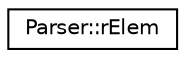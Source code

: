 digraph "Graphical Class Hierarchy"
{
  edge [fontname="Helvetica",fontsize="10",labelfontname="Helvetica",labelfontsize="10"];
  node [fontname="Helvetica",fontsize="10",shape=record];
  rankdir="LR";
  Node1 [label="Parser::rElem",height=0.2,width=0.4,color="black", fillcolor="white", style="filled",URL="$structParser_1_1rElem.html"];
}
